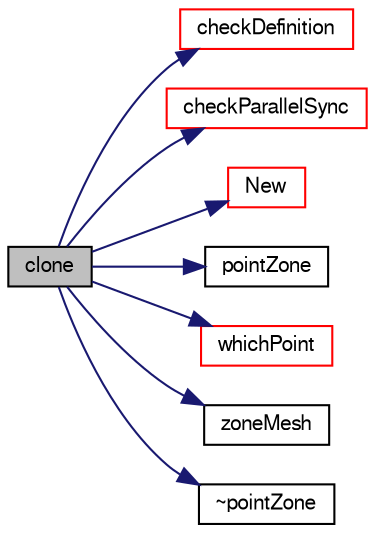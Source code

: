 digraph "clone"
{
  bgcolor="transparent";
  edge [fontname="FreeSans",fontsize="10",labelfontname="FreeSans",labelfontsize="10"];
  node [fontname="FreeSans",fontsize="10",shape=record];
  rankdir="LR";
  Node33 [label="clone",height=0.2,width=0.4,color="black", fillcolor="grey75", style="filled", fontcolor="black"];
  Node33 -> Node34 [color="midnightblue",fontsize="10",style="solid",fontname="FreeSans"];
  Node34 [label="checkDefinition",height=0.2,width=0.4,color="red",URL="$a27514.html#a039ec44911bfb8cd28ffd27a600e6fc5",tooltip="Check zone definition. Return true if in error. "];
  Node33 -> Node36 [color="midnightblue",fontsize="10",style="solid",fontname="FreeSans"];
  Node36 [label="checkParallelSync",height=0.2,width=0.4,color="red",URL="$a27514.html#ae0d853449ed62624abe28bda852337c6",tooltip="Check whether zone is synchronised across coupled boundaries. Return. "];
  Node33 -> Node90 [color="midnightblue",fontsize="10",style="solid",fontname="FreeSans"];
  Node90 [label="New",height=0.2,width=0.4,color="red",URL="$a27514.html#a84596e4dfbd258dcc7ea0d8c51f3aa1e",tooltip="Return a pointer to a new point zone. "];
  Node33 -> Node344 [color="midnightblue",fontsize="10",style="solid",fontname="FreeSans"];
  Node344 [label="pointZone",height=0.2,width=0.4,color="black",URL="$a27514.html#a62a1edc39bbf859611a3e5af355dfe9d",tooltip="Disallow default bitwise copy construct. "];
  Node33 -> Node345 [color="midnightblue",fontsize="10",style="solid",fontname="FreeSans"];
  Node345 [label="whichPoint",height=0.2,width=0.4,color="red",URL="$a27514.html#adc668296202e9492fba6704e470b674a",tooltip="Helper function to re-direct to zone::localID(...) "];
  Node33 -> Node351 [color="midnightblue",fontsize="10",style="solid",fontname="FreeSans"];
  Node351 [label="zoneMesh",height=0.2,width=0.4,color="black",URL="$a27514.html#a47f8436eefe0436be91c3d3ba097fd2f",tooltip="Return zoneMesh reference. "];
  Node33 -> Node352 [color="midnightblue",fontsize="10",style="solid",fontname="FreeSans"];
  Node352 [label="~pointZone",height=0.2,width=0.4,color="black",URL="$a27514.html#a7e15d2ff797997aa77fcac0b6537663f",tooltip="Destructor. "];
}
